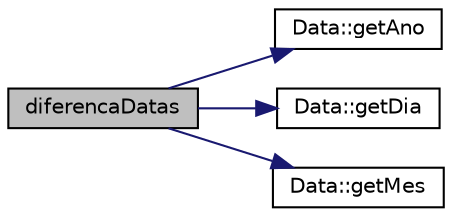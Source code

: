 digraph "diferencaDatas"
{
  edge [fontname="Helvetica",fontsize="10",labelfontname="Helvetica",labelfontsize="10"];
  node [fontname="Helvetica",fontsize="10",shape=record];
  rankdir="LR";
  Node14 [label="diferencaDatas",height=0.2,width=0.4,color="black", fillcolor="grey75", style="filled", fontcolor="black"];
  Node14 -> Node15 [color="midnightblue",fontsize="10",style="solid",fontname="Helvetica"];
  Node15 [label="Data::getAno",height=0.2,width=0.4,color="black", fillcolor="white", style="filled",URL="$class_data.html#a7d2fdbe9b9944becc3386b266d65bc4d"];
  Node14 -> Node16 [color="midnightblue",fontsize="10",style="solid",fontname="Helvetica"];
  Node16 [label="Data::getDia",height=0.2,width=0.4,color="black", fillcolor="white", style="filled",URL="$class_data.html#a72d6bfb5a3bc9a8acb1d9df70de822b7"];
  Node14 -> Node17 [color="midnightblue",fontsize="10",style="solid",fontname="Helvetica"];
  Node17 [label="Data::getMes",height=0.2,width=0.4,color="black", fillcolor="white", style="filled",URL="$class_data.html#ad8a045c146f1a6fdda7a276847e147bf"];
}
